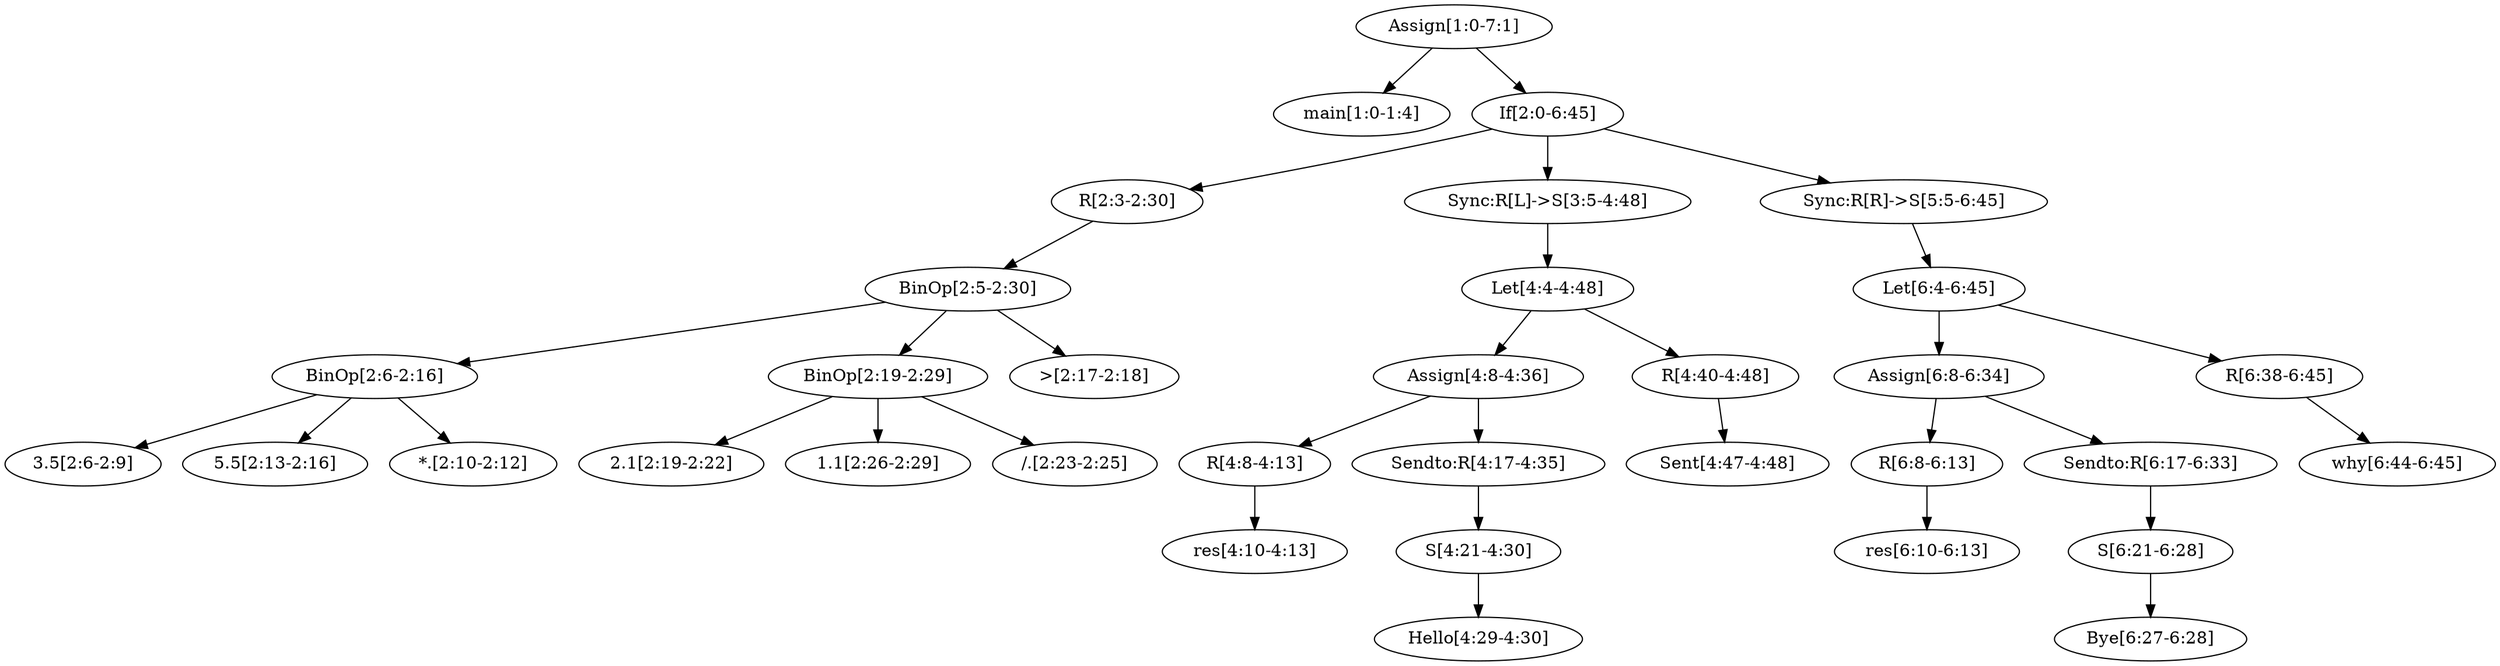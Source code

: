 digraph G{n0[label="Assign[1:0-7:1]"];n0->n1;n0->n2;n1[label="main[1:0-1:4]"];n2[label="If[2:0-6:45]"];n2->n3;n2->n14;n2->n24;n3[label="R[2:3-2:30]"];n3->n4;n4[label="BinOp[2:5-2:30]"];n4->n5;n4->n9;n4->n13;n5[label="BinOp[2:6-2:16]"];n5->n6;n5->n7;n5->n8;n6[label="3.5[2:6-2:9]"];n7[label="5.5[2:13-2:16]"];n8[label="*.[2:10-2:12]"];n9[label="BinOp[2:19-2:29]"];n9->n10;n9->n11;n9->n12;n10[label="2.1[2:19-2:22]"];n11[label="1.1[2:26-2:29]"];n12[label="/.[2:23-2:25]"];n13[label=">[2:17-2:18]"];n14[label="Sync:R[L]->S[3:5-4:48]"];n14->n15;n15[label="Let[4:4-4:48]"];n15->n16;n15->n22;n16[label="Assign[4:8-4:36]"];n16->n17;n16->n19;n17[label="R[4:8-4:13]"];n17->n18;n18[label="res[4:10-4:13]"];n19[label="Sendfrom:S[4:17-4:35]"];n19[label="Sendto:R[4:17-4:35]"];n19->n20;n20[label="S[4:21-4:30]"];n20->n21;n21[label="Hello[4:29-4:30]"];n22[label="R[4:40-4:48]"];n22->n23;n23[label="Sent[4:47-4:48]"];n24[label="Sync:R[R]->S[5:5-6:45]"];n24->n25;n25[label="Let[6:4-6:45]"];n25->n26;n25->n32;n26[label="Assign[6:8-6:34]"];n26->n27;n26->n29;n27[label="R[6:8-6:13]"];n27->n28;n28[label="res[6:10-6:13]"];n29[label="Sendfrom:S[6:17-6:33]"];n29[label="Sendto:R[6:17-6:33]"];n29->n30;n30[label="S[6:21-6:28]"];n30->n31;n31[label="Bye[6:27-6:28]"];n32[label="R[6:38-6:45]"];n32->n33;n33[label="why[6:44-6:45]"];}